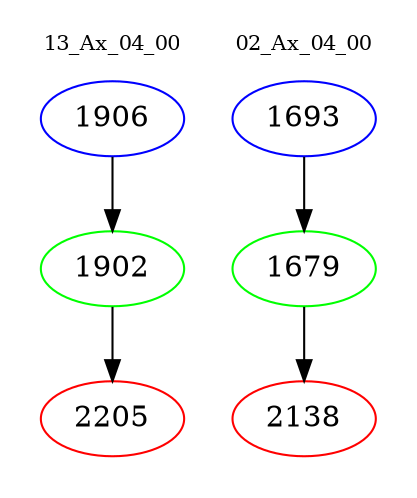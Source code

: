 digraph{
subgraph cluster_0 {
color = white
label = "13_Ax_04_00";
fontsize=10;
T0_1906 [label="1906", color="blue"]
T0_1906 -> T0_1902 [color="black"]
T0_1902 [label="1902", color="green"]
T0_1902 -> T0_2205 [color="black"]
T0_2205 [label="2205", color="red"]
}
subgraph cluster_1 {
color = white
label = "02_Ax_04_00";
fontsize=10;
T1_1693 [label="1693", color="blue"]
T1_1693 -> T1_1679 [color="black"]
T1_1679 [label="1679", color="green"]
T1_1679 -> T1_2138 [color="black"]
T1_2138 [label="2138", color="red"]
}
}
